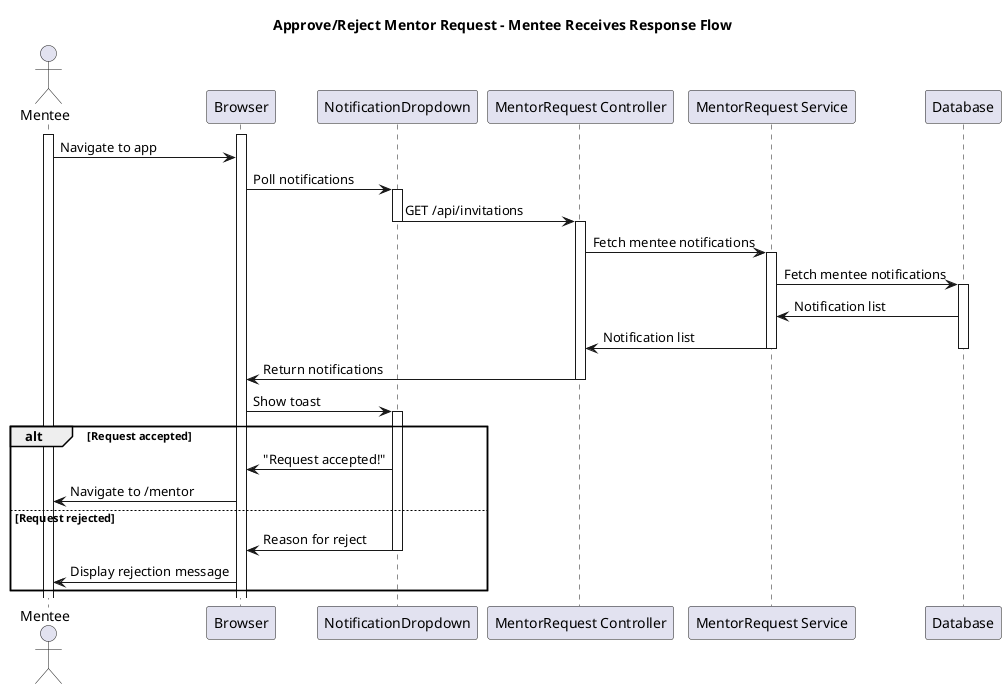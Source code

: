 @startuml
title Approve/Reject Mentor Request - Mentee Receives Response Flow

actor Mentee
participant Browser
participant NotificationDropdown
participant "MentorRequest Controller" as PostController
participant "MentorRequest Service" as MentorRequestService

participant Database

activate Mentee
activate Browser

Mentee -> Browser: Navigate to app

Browser -> NotificationDropdown: Poll notifications

activate NotificationDropdown
NotificationDropdown -> PostController: GET /api/invitations
deactivate NotificationDropdown
activate PostController
PostController -> MentorRequestService: Fetch mentee notifications
activate MentorRequestService
MentorRequestService -> Database: Fetch mentee notifications
activate Database
Database -> MentorRequestService: Notification list
MentorRequestService -> PostController: Notification list
deactivate MentorRequestService

deactivate Database
PostController -> Browser: Return notifications
deactivate PostController

Browser -> NotificationDropdown: Show toast

activate NotificationDropdown
alt Request accepted
    NotificationDropdown -> Browser: "Request accepted!"
    
    
    Browser -> Mentee: Navigate to /mentor
else Request rejected
        NotificationDropdown -> Browser: Reason for reject
        deactivate NotificationDropdown
    Browser -> Mentee: Display rejection message
    
    
end alt

@enduml